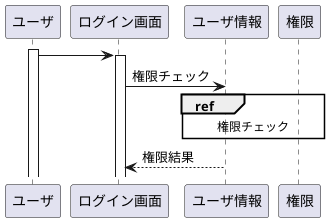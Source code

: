 @startuml

activate ユーザ

ユーザ -> ログイン画面

activate ログイン画面
ログイン画面 -> ユーザ情報 : 権限チェック

ref over ユーザ情報, 権限
権限チェック
end ref

ユーザ情報 --> ログイン画面 : 権限結果

@enduml
